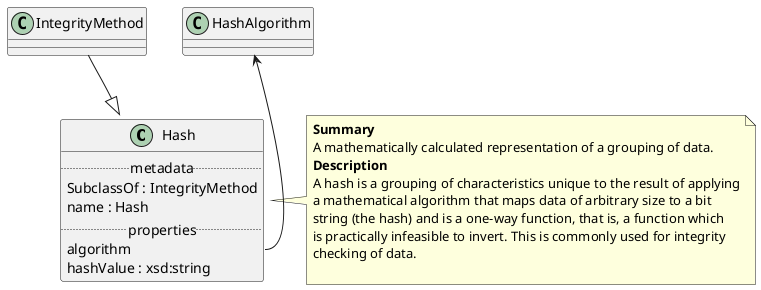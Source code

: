 @startuml
class Hash {
.. metadata ..
    SubclassOf : IntegrityMethod
    name : Hash
.. properties ..
    algorithm
    hashValue : xsd:string
}
note right of Hash
<b>Summary</b>
A mathematically calculated representation of a grouping of data.
<b>Description</b>
A hash is a grouping of characteristics unique to the result of applying
a mathematical algorithm that maps data of arbitrary size to a bit
string (the hash) and is a one-way function, that is, a function which
is practically infeasible to invert. This is commonly used for integrity
checking of data.

end note
"IntegrityMethod" --|> "Hash"
"HashAlgorithm" <-- "Hash::algorithm"
@enduml

